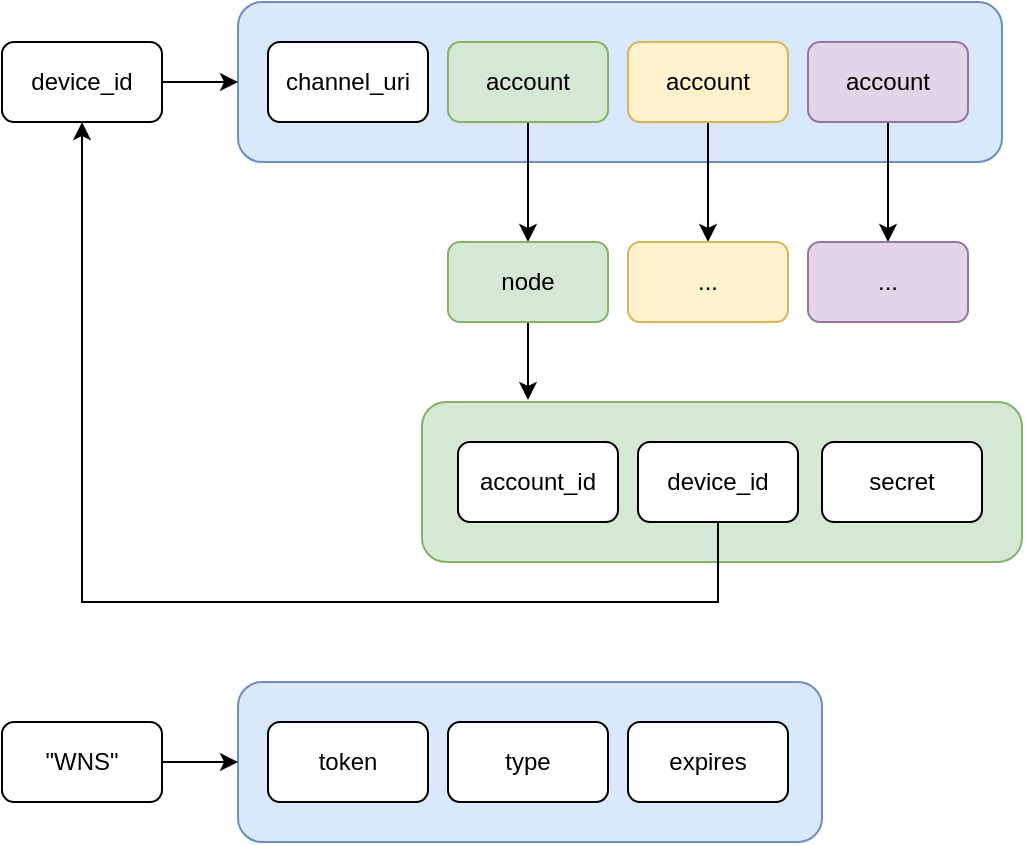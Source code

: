 <mxfile version="14.9.8" type="device"><diagram id="KHpKRAwo1IefoCs0HA6f" name="Page-1"><mxGraphModel dx="782" dy="396" grid="1" gridSize="10" guides="1" tooltips="1" connect="1" arrows="1" fold="1" page="1" pageScale="1" pageWidth="850" pageHeight="1100" math="0" shadow="0"><root><mxCell id="0"/><mxCell id="1" parent="0"/><mxCell id="BlC6pt-OzYzNGMm5CPm3-6" value="" style="rounded=1;whiteSpace=wrap;html=1;fillColor=#dae8fc;strokeColor=#6c8ebf;" parent="1" vertex="1"><mxGeometry x="238" y="60" width="382" height="80" as="geometry"/></mxCell><mxCell id="BlC6pt-OzYzNGMm5CPm3-14" style="edgeStyle=orthogonalEdgeStyle;rounded=0;orthogonalLoop=1;jettySize=auto;html=1;exitX=1;exitY=0.5;exitDx=0;exitDy=0;" parent="1" source="BlC6pt-OzYzNGMm5CPm3-1" target="BlC6pt-OzYzNGMm5CPm3-6" edge="1"><mxGeometry relative="1" as="geometry"/></mxCell><mxCell id="BlC6pt-OzYzNGMm5CPm3-1" value="device_id" style="rounded=1;whiteSpace=wrap;html=1;" parent="1" vertex="1"><mxGeometry x="120" y="80" width="80" height="40" as="geometry"/></mxCell><mxCell id="BlC6pt-OzYzNGMm5CPm3-2" value="channel_uri" style="rounded=1;whiteSpace=wrap;html=1;" parent="1" vertex="1"><mxGeometry x="253" y="80" width="80" height="40" as="geometry"/></mxCell><mxCell id="BlC6pt-OzYzNGMm5CPm3-11" style="edgeStyle=orthogonalEdgeStyle;rounded=0;orthogonalLoop=1;jettySize=auto;html=1;exitX=0.5;exitY=1;exitDx=0;exitDy=0;" parent="1" source="BlC6pt-OzYzNGMm5CPm3-3" target="BlC6pt-OzYzNGMm5CPm3-8" edge="1"><mxGeometry relative="1" as="geometry"/></mxCell><mxCell id="BlC6pt-OzYzNGMm5CPm3-3" value="account" style="rounded=1;whiteSpace=wrap;html=1;fillColor=#d5e8d4;strokeColor=#82b366;" parent="1" vertex="1"><mxGeometry x="343" y="80" width="80" height="40" as="geometry"/></mxCell><mxCell id="BlC6pt-OzYzNGMm5CPm3-12" style="edgeStyle=orthogonalEdgeStyle;rounded=0;orthogonalLoop=1;jettySize=auto;html=1;exitX=0.5;exitY=1;exitDx=0;exitDy=0;entryX=0.5;entryY=0;entryDx=0;entryDy=0;" parent="1" source="BlC6pt-OzYzNGMm5CPm3-4" target="BlC6pt-OzYzNGMm5CPm3-9" edge="1"><mxGeometry relative="1" as="geometry"/></mxCell><mxCell id="BlC6pt-OzYzNGMm5CPm3-4" value="account" style="rounded=1;whiteSpace=wrap;html=1;fillColor=#fff2cc;strokeColor=#d6b656;" parent="1" vertex="1"><mxGeometry x="433" y="80" width="80" height="40" as="geometry"/></mxCell><mxCell id="BlC6pt-OzYzNGMm5CPm3-13" style="edgeStyle=orthogonalEdgeStyle;rounded=0;orthogonalLoop=1;jettySize=auto;html=1;exitX=0.5;exitY=1;exitDx=0;exitDy=0;entryX=0.5;entryY=0;entryDx=0;entryDy=0;" parent="1" source="BlC6pt-OzYzNGMm5CPm3-5" target="BlC6pt-OzYzNGMm5CPm3-10" edge="1"><mxGeometry relative="1" as="geometry"/></mxCell><mxCell id="BlC6pt-OzYzNGMm5CPm3-5" value="account" style="rounded=1;whiteSpace=wrap;html=1;fillColor=#e1d5e7;strokeColor=#9673a6;" parent="1" vertex="1"><mxGeometry x="523" y="80" width="80" height="40" as="geometry"/></mxCell><mxCell id="BlC6pt-OzYzNGMm5CPm3-18" style="edgeStyle=orthogonalEdgeStyle;rounded=0;orthogonalLoop=1;jettySize=auto;html=1;exitX=0.5;exitY=1;exitDx=0;exitDy=0;" parent="1" source="BlC6pt-OzYzNGMm5CPm3-8" edge="1"><mxGeometry relative="1" as="geometry"><mxPoint x="383" y="259" as="targetPoint"/></mxGeometry></mxCell><mxCell id="BlC6pt-OzYzNGMm5CPm3-8" value="node" style="rounded=1;whiteSpace=wrap;html=1;fillColor=#d5e8d4;strokeColor=#82b366;" parent="1" vertex="1"><mxGeometry x="343" y="180" width="80" height="40" as="geometry"/></mxCell><mxCell id="BlC6pt-OzYzNGMm5CPm3-9" value="..." style="rounded=1;whiteSpace=wrap;html=1;fillColor=#fff2cc;strokeColor=#d6b656;" parent="1" vertex="1"><mxGeometry x="433" y="180" width="80" height="40" as="geometry"/></mxCell><mxCell id="BlC6pt-OzYzNGMm5CPm3-10" value="..." style="rounded=1;whiteSpace=wrap;html=1;fillColor=#e1d5e7;strokeColor=#9673a6;" parent="1" vertex="1"><mxGeometry x="523" y="180" width="80" height="40" as="geometry"/></mxCell><mxCell id="BlC6pt-OzYzNGMm5CPm3-15" value="" style="rounded=1;whiteSpace=wrap;html=1;fillColor=#d5e8d4;strokeColor=#82b366;" parent="1" vertex="1"><mxGeometry x="330" y="260" width="300" height="80" as="geometry"/></mxCell><mxCell id="BlC6pt-OzYzNGMm5CPm3-16" value="account_id" style="rounded=1;whiteSpace=wrap;html=1;" parent="1" vertex="1"><mxGeometry x="348" y="280" width="80" height="40" as="geometry"/></mxCell><mxCell id="BlC6pt-OzYzNGMm5CPm3-19" style="edgeStyle=orthogonalEdgeStyle;rounded=0;orthogonalLoop=1;jettySize=auto;html=1;exitX=0.5;exitY=1;exitDx=0;exitDy=0;entryX=0.5;entryY=1;entryDx=0;entryDy=0;" parent="1" source="BlC6pt-OzYzNGMm5CPm3-17" target="BlC6pt-OzYzNGMm5CPm3-1" edge="1"><mxGeometry relative="1" as="geometry"><Array as="points"><mxPoint x="478" y="360"/><mxPoint x="160" y="360"/></Array></mxGeometry></mxCell><mxCell id="BlC6pt-OzYzNGMm5CPm3-17" value="device_id" style="rounded=1;whiteSpace=wrap;html=1;" parent="1" vertex="1"><mxGeometry x="438" y="280" width="80" height="40" as="geometry"/></mxCell><mxCell id="BlC6pt-OzYzNGMm5CPm3-33" value="" style="rounded=1;whiteSpace=wrap;html=1;fillColor=#dae8fc;strokeColor=#6c8ebf;" parent="1" vertex="1"><mxGeometry x="238" y="400" width="292" height="80" as="geometry"/></mxCell><mxCell id="BlC6pt-OzYzNGMm5CPm3-38" style="edgeStyle=orthogonalEdgeStyle;rounded=0;orthogonalLoop=1;jettySize=auto;html=1;exitX=1;exitY=0.5;exitDx=0;exitDy=0;entryX=0;entryY=0.5;entryDx=0;entryDy=0;" parent="1" source="BlC6pt-OzYzNGMm5CPm3-34" target="BlC6pt-OzYzNGMm5CPm3-33" edge="1"><mxGeometry relative="1" as="geometry"/></mxCell><mxCell id="BlC6pt-OzYzNGMm5CPm3-34" value="&quot;WNS&quot;" style="rounded=1;whiteSpace=wrap;html=1;" parent="1" vertex="1"><mxGeometry x="120" y="420" width="80" height="40" as="geometry"/></mxCell><mxCell id="BlC6pt-OzYzNGMm5CPm3-35" value="token" style="rounded=1;whiteSpace=wrap;html=1;" parent="1" vertex="1"><mxGeometry x="253" y="420" width="80" height="40" as="geometry"/></mxCell><mxCell id="BlC6pt-OzYzNGMm5CPm3-36" value="type" style="rounded=1;whiteSpace=wrap;html=1;" parent="1" vertex="1"><mxGeometry x="343" y="420" width="80" height="40" as="geometry"/></mxCell><mxCell id="BlC6pt-OzYzNGMm5CPm3-37" value="expires" style="rounded=1;whiteSpace=wrap;html=1;" parent="1" vertex="1"><mxGeometry x="433" y="420" width="80" height="40" as="geometry"/></mxCell><mxCell id="2cme46h6d_lpo1N8AOjR-1" value="secret" style="rounded=1;whiteSpace=wrap;html=1;" vertex="1" parent="1"><mxGeometry x="530" y="280" width="80" height="40" as="geometry"/></mxCell></root></mxGraphModel></diagram></mxfile>